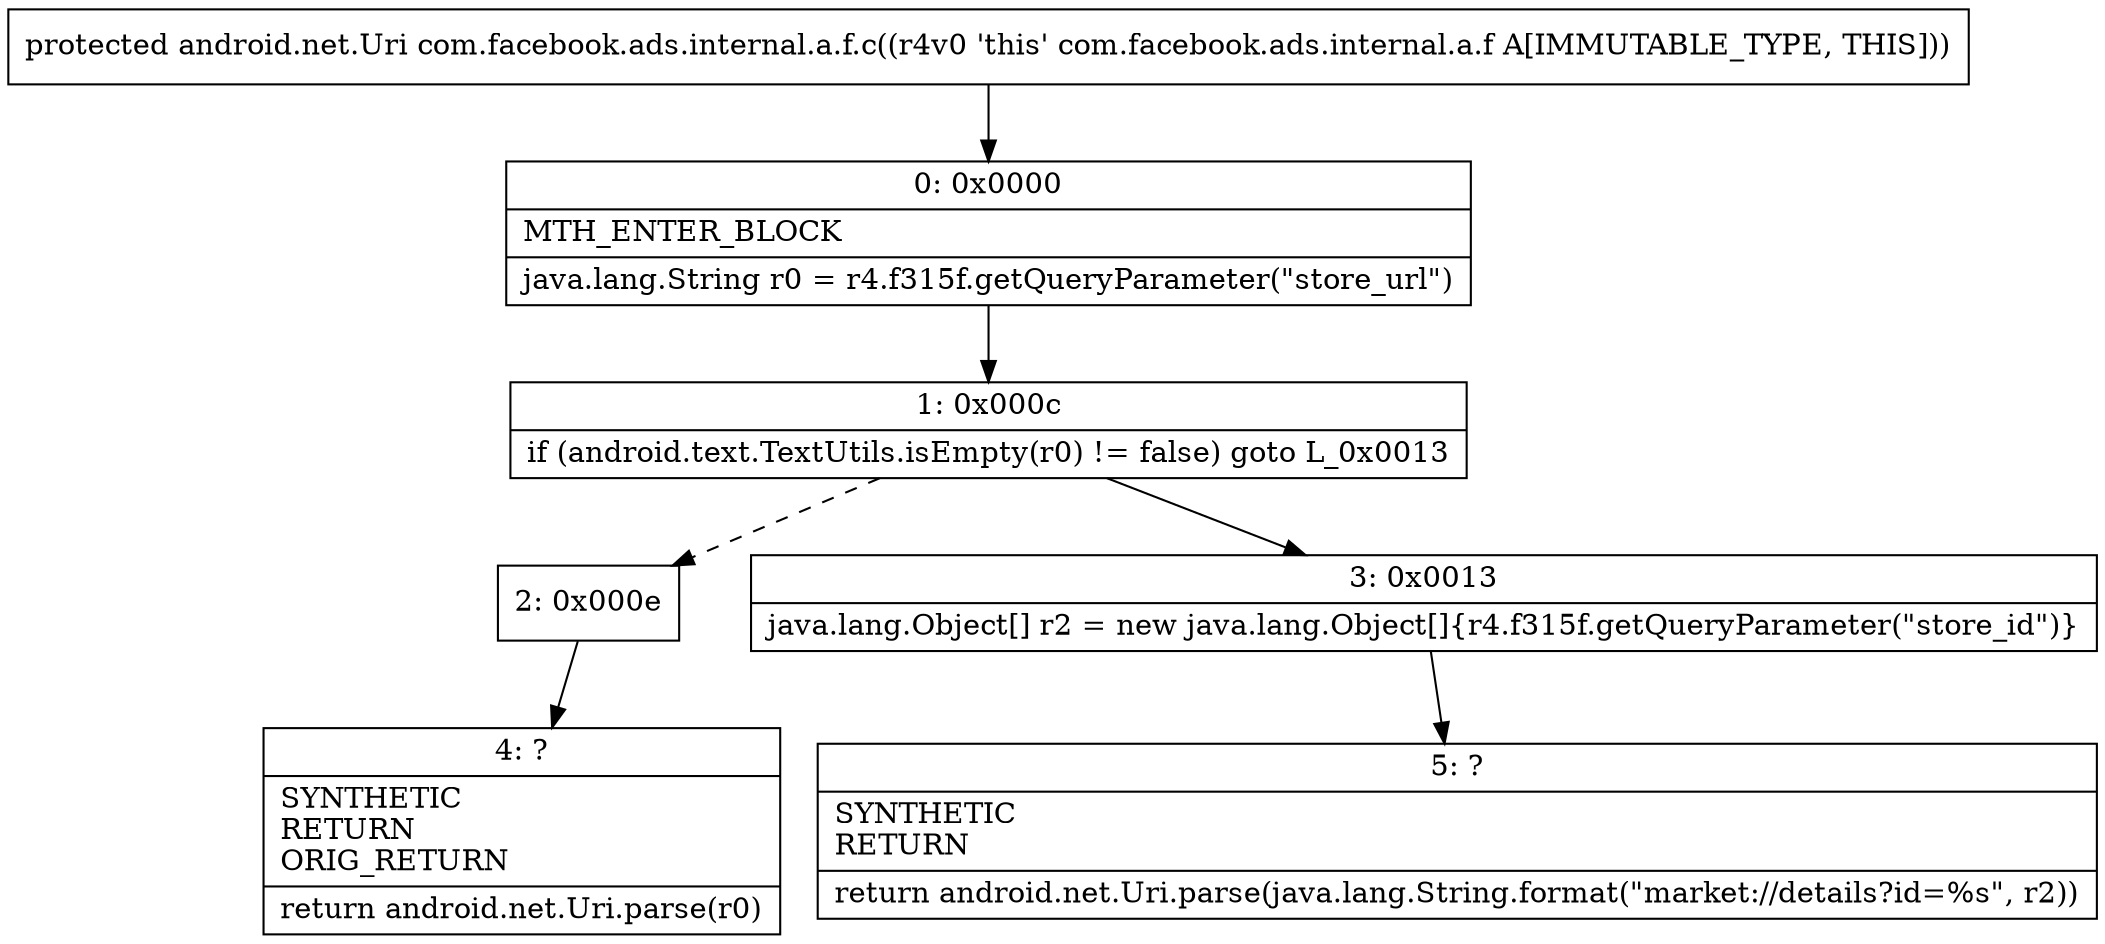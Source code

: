 digraph "CFG forcom.facebook.ads.internal.a.f.c()Landroid\/net\/Uri;" {
Node_0 [shape=record,label="{0\:\ 0x0000|MTH_ENTER_BLOCK\l|java.lang.String r0 = r4.f315f.getQueryParameter(\"store_url\")\l}"];
Node_1 [shape=record,label="{1\:\ 0x000c|if (android.text.TextUtils.isEmpty(r0) != false) goto L_0x0013\l}"];
Node_2 [shape=record,label="{2\:\ 0x000e}"];
Node_3 [shape=record,label="{3\:\ 0x0013|java.lang.Object[] r2 = new java.lang.Object[]\{r4.f315f.getQueryParameter(\"store_id\")\}\l}"];
Node_4 [shape=record,label="{4\:\ ?|SYNTHETIC\lRETURN\lORIG_RETURN\l|return android.net.Uri.parse(r0)\l}"];
Node_5 [shape=record,label="{5\:\ ?|SYNTHETIC\lRETURN\l|return android.net.Uri.parse(java.lang.String.format(\"market:\/\/details?id=%s\", r2))\l}"];
MethodNode[shape=record,label="{protected android.net.Uri com.facebook.ads.internal.a.f.c((r4v0 'this' com.facebook.ads.internal.a.f A[IMMUTABLE_TYPE, THIS])) }"];
MethodNode -> Node_0;
Node_0 -> Node_1;
Node_1 -> Node_2[style=dashed];
Node_1 -> Node_3;
Node_2 -> Node_4;
Node_3 -> Node_5;
}

